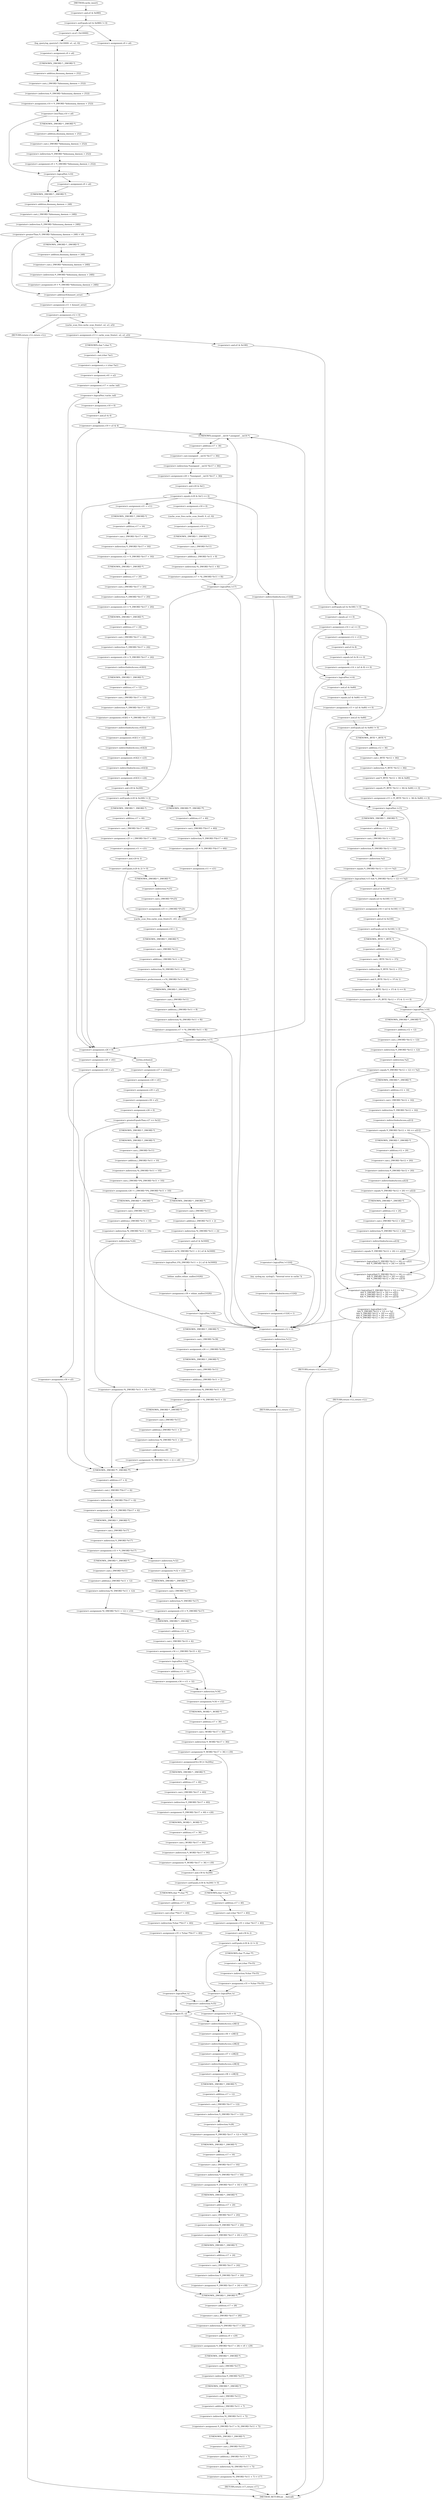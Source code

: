 digraph cache_insert {  
"1000177" [label = "(<operator>.notEquals,(a5 & 0x980) != 0)" ]
"1000178" [label = "(<operator>.and,a5 & 0x980)" ]
"1000183" [label = "(log_query,log_query(a5 | 0x10000, a1, a2, 0))" ]
"1000184" [label = "(<operator>.or,a5 | 0x10000)" ]
"1000190" [label = "(<operator>.assignment,v9 = a4)" ]
"1000193" [label = "(<operator>.assignment,v10 = *(_DWORD *)(dnsmasq_daemon + 252))" ]
"1000195" [label = "(<operator>.indirection,*(_DWORD *)(dnsmasq_daemon + 252))" ]
"1000196" [label = "(<operator>.cast,(_DWORD *)(dnsmasq_daemon + 252))" ]
"1000197" [label = "(UNKNOWN,_DWORD *,_DWORD *)" ]
"1000198" [label = "(<operator>.addition,dnsmasq_daemon + 252)" ]
"1000202" [label = "(<operator>.lessThan,v10 < a4)" ]
"1000205" [label = "(<operator>.assignment,v9 = *(_DWORD *)(dnsmasq_daemon + 252))" ]
"1000207" [label = "(<operator>.indirection,*(_DWORD *)(dnsmasq_daemon + 252))" ]
"1000208" [label = "(<operator>.cast,(_DWORD *)(dnsmasq_daemon + 252))" ]
"1000209" [label = "(UNKNOWN,_DWORD *,_DWORD *)" ]
"1000210" [label = "(<operator>.addition,dnsmasq_daemon + 252)" ]
"1000214" [label = "(<operator>.logicalNot,!v10)" ]
"1000216" [label = "(<operator>.assignment,v9 = a4)" ]
"1000220" [label = "(<operator>.greaterThan,*(_DWORD *)(dnsmasq_daemon + 248) > v9)" ]
"1000221" [label = "(<operator>.indirection,*(_DWORD *)(dnsmasq_daemon + 248))" ]
"1000222" [label = "(<operator>.cast,(_DWORD *)(dnsmasq_daemon + 248))" ]
"1000223" [label = "(UNKNOWN,_DWORD *,_DWORD *)" ]
"1000224" [label = "(<operator>.addition,dnsmasq_daemon + 248)" ]
"1000228" [label = "(<operator>.assignment,v9 = *(_DWORD *)(dnsmasq_daemon + 248))" ]
"1000230" [label = "(<operator>.indirection,*(_DWORD *)(dnsmasq_daemon + 248))" ]
"1000231" [label = "(<operator>.cast,(_DWORD *)(dnsmasq_daemon + 248))" ]
"1000232" [label = "(UNKNOWN,_DWORD *,_DWORD *)" ]
"1000233" [label = "(<operator>.addition,dnsmasq_daemon + 248)" ]
"1000238" [label = "(<operator>.assignment,v9 = a4)" ]
"1000241" [label = "(<operator>.assignment,v11 = &insert_error)" ]
"1000243" [label = "(<operator>.addressOf,&insert_error)" ]
"1000245" [label = "(<operator>.assignment,v12 = 0)" ]
"1000250" [label = "(RETURN,return v12;,return v12;)" ]
"1000252" [label = "(<operator>.assignment,v13 = cache_scan_free(a1, a2, a3, a5))" ]
"1000254" [label = "(cache_scan_free,cache_scan_free(a1, a2, a3, a5))" ]
"1000263" [label = "(<operator>.notEquals,(a5 & 0x180) != 0)" ]
"1000264" [label = "(<operator>.and,a5 & 0x180)" ]
"1000269" [label = "(<operator>.assignment,v14 = a2 == 0)" ]
"1000271" [label = "(<operator>.equals,a2 == 0)" ]
"1000277" [label = "(<operator>.assignment,v12 = v13)" ]
"1000280" [label = "(<operator>.assignment,v14 = (a5 & 8) == 0)" ]
"1000282" [label = "(<operator>.equals,(a5 & 8) == 0)" ]
"1000283" [label = "(<operator>.and,a5 & 8)" ]
"1000288" [label = "(<operator>.logicalNot,!v14)" ]
"1000291" [label = "(<operator>.assignment,v15 = (a5 & 0x80) == 0)" ]
"1000293" [label = "(<operator>.equals,(a5 & 0x80) == 0)" ]
"1000294" [label = "(<operator>.and,a5 & 0x80)" ]
"1000299" [label = "(<operator>.notEquals,(a5 & 0x80) != 0)" ]
"1000300" [label = "(<operator>.and,a5 & 0x80)" ]
"1000304" [label = "(<operator>.assignment,v15 = (*(_BYTE *)(v12 + 36) & 0x80) == 0)" ]
"1000306" [label = "(<operator>.equals,(*(_BYTE *)(v12 + 36) & 0x80) == 0)" ]
"1000307" [label = "(<operator>.and,*(_BYTE *)(v12 + 36) & 0x80)" ]
"1000308" [label = "(<operator>.indirection,*(_BYTE *)(v12 + 36))" ]
"1000309" [label = "(<operator>.cast,(_BYTE *)(v12 + 36))" ]
"1000310" [label = "(UNKNOWN,_BYTE *,_BYTE *)" ]
"1000311" [label = "(<operator>.addition,v12 + 36)" ]
"1000317" [label = "(<operator>.logicalAnd,!v15 && *(_DWORD *)(v12 + 12) == *a2)" ]
"1000318" [label = "(<operator>.logicalNot,!v15)" ]
"1000320" [label = "(<operator>.equals,*(_DWORD *)(v12 + 12) == *a2)" ]
"1000321" [label = "(<operator>.indirection,*(_DWORD *)(v12 + 12))" ]
"1000322" [label = "(<operator>.cast,(_DWORD *)(v12 + 12))" ]
"1000323" [label = "(UNKNOWN,_DWORD *,_DWORD *)" ]
"1000324" [label = "(<operator>.addition,v12 + 12)" ]
"1000327" [label = "(<operator>.indirection,*a2)" ]
"1000329" [label = "(RETURN,return v12;,return v12;)" ]
"1000331" [label = "(<operator>.assignment,v16 = (a5 & 0x100) == 0)" ]
"1000333" [label = "(<operator>.equals,(a5 & 0x100) == 0)" ]
"1000334" [label = "(<operator>.and,a5 & 0x100)" ]
"1000339" [label = "(<operator>.notEquals,(a5 & 0x100) != 0)" ]
"1000340" [label = "(<operator>.and,a5 & 0x100)" ]
"1000344" [label = "(<operator>.assignment,v16 = (*(_BYTE *)(v12 + 37) & 1) == 0)" ]
"1000346" [label = "(<operator>.equals,(*(_BYTE *)(v12 + 37) & 1) == 0)" ]
"1000347" [label = "(<operator>.and,*(_BYTE *)(v12 + 37) & 1)" ]
"1000348" [label = "(<operator>.indirection,*(_BYTE *)(v12 + 37))" ]
"1000349" [label = "(<operator>.cast,(_BYTE *)(v12 + 37))" ]
"1000350" [label = "(UNKNOWN,_BYTE *,_BYTE *)" ]
"1000351" [label = "(<operator>.addition,v12 + 37)" ]
"1000357" [label = "(<operator>.logicalAnd,!v16\n          && *(_DWORD *)(v12 + 12) == *a2\n          && *(_DWORD *)(v12 + 16) == a2[1]\n          && *(_DWORD *)(v12 + 20) == a2[2]\n          && *(_DWORD *)(v12 + 24) == a2[3])" ]
"1000358" [label = "(<operator>.logicalNot,!v16)" ]
"1000360" [label = "(<operator>.logicalAnd,*(_DWORD *)(v12 + 12) == *a2\n          && *(_DWORD *)(v12 + 16) == a2[1]\n          && *(_DWORD *)(v12 + 20) == a2[2]\n          && *(_DWORD *)(v12 + 24) == a2[3])" ]
"1000361" [label = "(<operator>.equals,*(_DWORD *)(v12 + 12) == *a2)" ]
"1000362" [label = "(<operator>.indirection,*(_DWORD *)(v12 + 12))" ]
"1000363" [label = "(<operator>.cast,(_DWORD *)(v12 + 12))" ]
"1000364" [label = "(UNKNOWN,_DWORD *,_DWORD *)" ]
"1000365" [label = "(<operator>.addition,v12 + 12)" ]
"1000368" [label = "(<operator>.indirection,*a2)" ]
"1000370" [label = "(<operator>.logicalAnd,*(_DWORD *)(v12 + 16) == a2[1]\n          && *(_DWORD *)(v12 + 20) == a2[2]\n          && *(_DWORD *)(v12 + 24) == a2[3])" ]
"1000371" [label = "(<operator>.equals,*(_DWORD *)(v12 + 16) == a2[1])" ]
"1000372" [label = "(<operator>.indirection,*(_DWORD *)(v12 + 16))" ]
"1000373" [label = "(<operator>.cast,(_DWORD *)(v12 + 16))" ]
"1000374" [label = "(UNKNOWN,_DWORD *,_DWORD *)" ]
"1000375" [label = "(<operator>.addition,v12 + 16)" ]
"1000378" [label = "(<operator>.indirectIndexAccess,a2[1])" ]
"1000381" [label = "(<operator>.logicalAnd,*(_DWORD *)(v12 + 20) == a2[2]\n          && *(_DWORD *)(v12 + 24) == a2[3])" ]
"1000382" [label = "(<operator>.equals,*(_DWORD *)(v12 + 20) == a2[2])" ]
"1000383" [label = "(<operator>.indirection,*(_DWORD *)(v12 + 20))" ]
"1000384" [label = "(<operator>.cast,(_DWORD *)(v12 + 20))" ]
"1000385" [label = "(UNKNOWN,_DWORD *,_DWORD *)" ]
"1000386" [label = "(<operator>.addition,v12 + 20)" ]
"1000389" [label = "(<operator>.indirectIndexAccess,a2[2])" ]
"1000392" [label = "(<operator>.equals,*(_DWORD *)(v12 + 24) == a2[3])" ]
"1000393" [label = "(<operator>.indirection,*(_DWORD *)(v12 + 24))" ]
"1000394" [label = "(<operator>.cast,(_DWORD *)(v12 + 24))" ]
"1000395" [label = "(UNKNOWN,_DWORD *,_DWORD *)" ]
"1000396" [label = "(<operator>.addition,v12 + 24)" ]
"1000399" [label = "(<operator>.indirectIndexAccess,a2[3])" ]
"1000403" [label = "(RETURN,return v12;,return v12;)" ]
"1000406" [label = "(<operator>.assignment,s = (char *)a1)" ]
"1000408" [label = "(<operator>.cast,(char *)a1)" ]
"1000409" [label = "(UNKNOWN,char *,char *)" ]
"1000411" [label = "(<operator>.assignment,v41 = a2)" ]
"1000414" [label = "(<operator>.assignment,v17 = cache_tail)" ]
"1000418" [label = "(<operator>.logicalNot,!cache_tail)" ]
"1000422" [label = "(<operator>.assignment,v12 = 0)" ]
"1000425" [label = "(<operator>.assignment,*v11 = 1)" ]
"1000426" [label = "(<operator>.indirection,*v11)" ]
"1000429" [label = "(RETURN,return v12;,return v12;)" ]
"1000431" [label = "(<operator>.assignment,v18 = 0)" ]
"1000434" [label = "(<operator>.assignment,v19 = a5 & 4)" ]
"1000436" [label = "(<operator>.and,a5 & 4)" ]
"1000442" [label = "(<operator>.assignment,v20 = *(unsigned __int16 *)(v17 + 36))" ]
"1000444" [label = "(<operator>.indirection,*(unsigned __int16 *)(v17 + 36))" ]
"1000445" [label = "(<operator>.cast,(unsigned __int16 *)(v17 + 36))" ]
"1000446" [label = "(UNKNOWN,unsigned __int16 *,unsigned __int16 *)" ]
"1000447" [label = "(<operator>.addition,v17 + 36)" ]
"1000451" [label = "(<operator>.equals,(v20 & 0xC) == 0)" ]
"1000452" [label = "(<operator>.and,v20 & 0xC)" ]
"1000461" [label = "(<operator>.logicalNot,!v11[4])" ]
"1000462" [label = "(<operator>.indirectIndexAccess,v11[4])" ]
"1000466" [label = "(my_syslog,my_syslog(3, \"Internal error in cache.\"))" ]
"1000469" [label = "(<operator>.assignment,v11[4] = 1)" ]
"1000470" [label = "(<operator>.indirectIndexAccess,v11[4])" ]
"1000478" [label = "(<operator>.assignment,v21 = v11)" ]
"1000481" [label = "(<operator>.assignment,v22 = *(_DWORD *)(v17 + 16))" ]
"1000483" [label = "(<operator>.indirection,*(_DWORD *)(v17 + 16))" ]
"1000484" [label = "(<operator>.cast,(_DWORD *)(v17 + 16))" ]
"1000485" [label = "(UNKNOWN,_DWORD *,_DWORD *)" ]
"1000486" [label = "(<operator>.addition,v17 + 16)" ]
"1000489" [label = "(<operator>.assignment,v23 = *(_DWORD *)(v17 + 20))" ]
"1000491" [label = "(<operator>.indirection,*(_DWORD *)(v17 + 20))" ]
"1000492" [label = "(<operator>.cast,(_DWORD *)(v17 + 20))" ]
"1000493" [label = "(UNKNOWN,_DWORD *,_DWORD *)" ]
"1000494" [label = "(<operator>.addition,v17 + 20)" ]
"1000497" [label = "(<operator>.assignment,v24 = *(_DWORD *)(v17 + 24))" ]
"1000499" [label = "(<operator>.indirection,*(_DWORD *)(v17 + 24))" ]
"1000500" [label = "(<operator>.cast,(_DWORD *)(v17 + 24))" ]
"1000501" [label = "(UNKNOWN,_DWORD *,_DWORD *)" ]
"1000502" [label = "(<operator>.addition,v17 + 24)" ]
"1000505" [label = "(<operator>.assignment,v43[0] = *(_DWORD *)(v17 + 12))" ]
"1000506" [label = "(<operator>.indirectIndexAccess,v43[0])" ]
"1000509" [label = "(<operator>.indirection,*(_DWORD *)(v17 + 12))" ]
"1000510" [label = "(<operator>.cast,(_DWORD *)(v17 + 12))" ]
"1000511" [label = "(UNKNOWN,_DWORD *,_DWORD *)" ]
"1000512" [label = "(<operator>.addition,v17 + 12)" ]
"1000515" [label = "(<operator>.assignment,v43[1] = v22)" ]
"1000516" [label = "(<operator>.indirectIndexAccess,v43[1])" ]
"1000520" [label = "(<operator>.assignment,v43[2] = v23)" ]
"1000521" [label = "(<operator>.indirectIndexAccess,v43[2])" ]
"1000525" [label = "(<operator>.assignment,v43[3] = v24)" ]
"1000526" [label = "(<operator>.indirectIndexAccess,v43[3])" ]
"1000531" [label = "(<operator>.notEquals,(v20 & 0x200) != 0)" ]
"1000532" [label = "(<operator>.and,v20 & 0x200)" ]
"1000537" [label = "(<operator>.assignment,v25 = *(_DWORD **)(v17 + 40))" ]
"1000539" [label = "(<operator>.indirection,*(_DWORD **)(v17 + 40))" ]
"1000540" [label = "(<operator>.cast,(_DWORD **)(v17 + 40))" ]
"1000541" [label = "(UNKNOWN,_DWORD **,_DWORD **)" ]
"1000542" [label = "(<operator>.addition,v17 + 40)" ]
"1000545" [label = "(<operator>.assignment,v11 = v21)" ]
"1000550" [label = "(<operator>.assignment,v25 = (_DWORD *)(v17 + 40))" ]
"1000552" [label = "(<operator>.cast,(_DWORD *)(v17 + 40))" ]
"1000553" [label = "(UNKNOWN,_DWORD *,_DWORD *)" ]
"1000554" [label = "(<operator>.addition,v17 + 40)" ]
"1000557" [label = "(<operator>.assignment,v11 = v21)" ]
"1000561" [label = "(<operator>.notEquals,(v20 & 2) != 0)" ]
"1000562" [label = "(<operator>.and,v20 & 2)" ]
"1000566" [label = "(<operator>.assignment,v25 = (_DWORD *)*v25)" ]
"1000568" [label = "(<operator>.cast,(_DWORD *)*v25)" ]
"1000569" [label = "(UNKNOWN,_DWORD *,_DWORD *)" ]
"1000570" [label = "(<operator>.indirection,*v25)" ]
"1000572" [label = "(cache_scan_free,cache_scan_free(v25, v43, a3, v20))" ]
"1000577" [label = "(<operator>.assignment,v18 = 1)" ]
"1000580" [label = "(<operator>.preIncrement,++*((_DWORD *)v11 + 9))" ]
"1000581" [label = "(<operator>.indirection,*((_DWORD *)v11 + 9))" ]
"1000582" [label = "(<operator>.addition,(_DWORD *)v11 + 9)" ]
"1000583" [label = "(<operator>.cast,(_DWORD *)v11)" ]
"1000584" [label = "(UNKNOWN,_DWORD *,_DWORD *)" ]
"1000587" [label = "(<operator>.assignment,v17 = *((_DWORD *)v11 + 8))" ]
"1000589" [label = "(<operator>.indirection,*((_DWORD *)v11 + 8))" ]
"1000590" [label = "(<operator>.addition,(_DWORD *)v11 + 8)" ]
"1000591" [label = "(<operator>.cast,(_DWORD *)v11)" ]
"1000592" [label = "(UNKNOWN,_DWORD *,_DWORD *)" ]
"1000596" [label = "(<operator>.logicalNot,!v17)" ]
"1000601" [label = "(<operator>.assignment,v18 = 0)" ]
"1000604" [label = "(cache_scan_free,cache_scan_free(0, 0, a3, 0))" ]
"1000609" [label = "(<operator>.assignment,v19 = 1)" ]
"1000612" [label = "(<operator>.assignment,v17 = *((_DWORD *)v11 + 8))" ]
"1000614" [label = "(<operator>.indirection,*((_DWORD *)v11 + 8))" ]
"1000615" [label = "(<operator>.addition,(_DWORD *)v11 + 8)" ]
"1000616" [label = "(<operator>.cast,(_DWORD *)v11)" ]
"1000617" [label = "(UNKNOWN,_DWORD *,_DWORD *)" ]
"1000621" [label = "(<operator>.logicalNot,!v17)" ]
"1000624" [label = "(<operator>.assignment,v26 = 0)" ]
"1000630" [label = "(<operator>.assignment,v27 = strlen(s))" ]
"1000632" [label = "(strlen,strlen(s))" ]
"1000634" [label = "(<operator>.assignment,v28 = v41)" ]
"1000637" [label = "(<operator>.assignment,v29 = a3)" ]
"1000640" [label = "(<operator>.assignment,v30 = a5)" ]
"1000643" [label = "(<operator>.assignment,v26 = 0)" ]
"1000647" [label = "(<operator>.greaterEqualsThan,v27 >= 0x32)" ]
"1000651" [label = "(<operator>.assignment,v26 = (_DWORD *)*((_DWORD *)v11 + 10))" ]
"1000653" [label = "(<operator>.cast,(_DWORD *)*((_DWORD *)v11 + 10))" ]
"1000654" [label = "(UNKNOWN,_DWORD *,_DWORD *)" ]
"1000655" [label = "(<operator>.indirection,*((_DWORD *)v11 + 10))" ]
"1000656" [label = "(<operator>.addition,(_DWORD *)v11 + 10)" ]
"1000657" [label = "(<operator>.cast,(_DWORD *)v11)" ]
"1000658" [label = "(UNKNOWN,_DWORD *,_DWORD *)" ]
"1000664" [label = "(<operator>.assignment,*((_DWORD *)v11 + 10) = *v26)" ]
"1000665" [label = "(<operator>.indirection,*((_DWORD *)v11 + 10))" ]
"1000666" [label = "(<operator>.addition,(_DWORD *)v11 + 10)" ]
"1000667" [label = "(<operator>.cast,(_DWORD *)v11)" ]
"1000668" [label = "(UNKNOWN,_DWORD *,_DWORD *)" ]
"1000671" [label = "(<operator>.indirection,*v26)" ]
"1000676" [label = "(<operator>.logicalNot,!(*((_DWORD *)v11 + 2) | a5 & 0x5000))" ]
"1000677" [label = "(<operator>.or,*((_DWORD *)v11 + 2) | a5 & 0x5000)" ]
"1000678" [label = "(<operator>.indirection,*((_DWORD *)v11 + 2))" ]
"1000679" [label = "(<operator>.addition,(_DWORD *)v11 + 2)" ]
"1000680" [label = "(<operator>.cast,(_DWORD *)v11)" ]
"1000681" [label = "(UNKNOWN,_DWORD *,_DWORD *)" ]
"1000684" [label = "(<operator>.and,a5 & 0x5000)" ]
"1000688" [label = "(<operator>.assignment,v39 = whine_malloc(1028))" ]
"1000690" [label = "(whine_malloc,whine_malloc(1028))" ]
"1000693" [label = "(<operator>.logicalNot,!v39)" ]
"1000696" [label = "(<operator>.assignment,v26 = (_DWORD *)v39)" ]
"1000698" [label = "(<operator>.cast,(_DWORD *)v39)" ]
"1000699" [label = "(UNKNOWN,_DWORD *,_DWORD *)" ]
"1000701" [label = "(<operator>.assignment,v40 = *((_DWORD *)v11 + 2))" ]
"1000703" [label = "(<operator>.indirection,*((_DWORD *)v11 + 2))" ]
"1000704" [label = "(<operator>.addition,(_DWORD *)v11 + 2)" ]
"1000705" [label = "(<operator>.cast,(_DWORD *)v11)" ]
"1000706" [label = "(UNKNOWN,_DWORD *,_DWORD *)" ]
"1000711" [label = "(<operator>.assignment,*((_DWORD *)v11 + 2) = v40 - 1)" ]
"1000712" [label = "(<operator>.indirection,*((_DWORD *)v11 + 2))" ]
"1000713" [label = "(<operator>.addition,(_DWORD *)v11 + 2)" ]
"1000714" [label = "(<operator>.cast,(_DWORD *)v11)" ]
"1000715" [label = "(UNKNOWN,_DWORD *,_DWORD *)" ]
"1000718" [label = "(<operator>.subtraction,v40 - 1)" ]
"1000723" [label = "(<operator>.assignment,v28 = v41)" ]
"1000726" [label = "(<operator>.assignment,v29 = a3)" ]
"1000729" [label = "(<operator>.assignment,v30 = a5)" ]
"1000732" [label = "(<operator>.assignment,v32 = *(_DWORD **)(v17 + 4))" ]
"1000734" [label = "(<operator>.indirection,*(_DWORD **)(v17 + 4))" ]
"1000735" [label = "(<operator>.cast,(_DWORD **)(v17 + 4))" ]
"1000736" [label = "(UNKNOWN,_DWORD **,_DWORD **)" ]
"1000737" [label = "(<operator>.addition,v17 + 4)" ]
"1000740" [label = "(<operator>.assignment,v33 = *(_DWORD *)v17)" ]
"1000742" [label = "(<operator>.indirection,*(_DWORD *)v17)" ]
"1000743" [label = "(<operator>.cast,(_DWORD *)v17)" ]
"1000744" [label = "(UNKNOWN,_DWORD *,_DWORD *)" ]
"1000749" [label = "(<operator>.assignment,*v32 = v33)" ]
"1000750" [label = "(<operator>.indirection,*v32)" ]
"1000753" [label = "(<operator>.assignment,v33 = *(_DWORD *)v17)" ]
"1000755" [label = "(<operator>.indirection,*(_DWORD *)v17)" ]
"1000756" [label = "(<operator>.cast,(_DWORD *)v17)" ]
"1000757" [label = "(UNKNOWN,_DWORD *,_DWORD *)" ]
"1000761" [label = "(<operator>.assignment,*((_DWORD *)v11 + 12) = v33)" ]
"1000762" [label = "(<operator>.indirection,*((_DWORD *)v11 + 12))" ]
"1000763" [label = "(<operator>.addition,(_DWORD *)v11 + 12)" ]
"1000764" [label = "(<operator>.cast,(_DWORD *)v11)" ]
"1000765" [label = "(UNKNOWN,_DWORD *,_DWORD *)" ]
"1000769" [label = "(<operator>.assignment,v34 = (_DWORD *)(v33 + 4))" ]
"1000771" [label = "(<operator>.cast,(_DWORD *)(v33 + 4))" ]
"1000772" [label = "(UNKNOWN,_DWORD *,_DWORD *)" ]
"1000773" [label = "(<operator>.addition,v33 + 4)" ]
"1000777" [label = "(<operator>.logicalNot,!v33)" ]
"1000779" [label = "(<operator>.assignment,v34 = v11 + 32)" ]
"1000781" [label = "(<operator>.addition,v11 + 32)" ]
"1000784" [label = "(<operator>.assignment,*v34 = v32)" ]
"1000785" [label = "(<operator>.indirection,*v34)" ]
"1000788" [label = "(<operator>.assignment,*(_WORD *)(v17 + 36) = v30)" ]
"1000789" [label = "(<operator>.indirection,*(_WORD *)(v17 + 36))" ]
"1000790" [label = "(<operator>.cast,(_WORD *)(v17 + 36))" ]
"1000791" [label = "(UNKNOWN,_WORD *,_WORD *)" ]
"1000792" [label = "(<operator>.addition,v17 + 36)" ]
"1000799" [label = "(<operators>.assignmentOr,v30 |= 0x200u)" ]
"1000802" [label = "(<operator>.assignment,*(_DWORD *)(v17 + 40) = v26)" ]
"1000803" [label = "(<operator>.indirection,*(_DWORD *)(v17 + 40))" ]
"1000804" [label = "(<operator>.cast,(_DWORD *)(v17 + 40))" ]
"1000805" [label = "(UNKNOWN,_DWORD *,_DWORD *)" ]
"1000806" [label = "(<operator>.addition,v17 + 40)" ]
"1000810" [label = "(<operator>.assignment,*(_WORD *)(v17 + 36) = v30)" ]
"1000811" [label = "(<operator>.indirection,*(_WORD *)(v17 + 36))" ]
"1000812" [label = "(<operator>.cast,(_WORD *)(v17 + 36))" ]
"1000813" [label = "(UNKNOWN,_WORD *,_WORD *)" ]
"1000814" [label = "(<operator>.addition,v17 + 36)" ]
"1000819" [label = "(<operator>.notEquals,(v30 & 0x200) != 0)" ]
"1000820" [label = "(<operator>.and,v30 & 0x200)" ]
"1000825" [label = "(<operator>.assignment,v35 = *(char **)(v17 + 40))" ]
"1000827" [label = "(<operator>.indirection,*(char **)(v17 + 40))" ]
"1000828" [label = "(<operator>.cast,(char **)(v17 + 40))" ]
"1000829" [label = "(UNKNOWN,char **,char **)" ]
"1000830" [label = "(<operator>.addition,v17 + 40)" ]
"1000834" [label = "(<operator>.logicalNot,!s)" ]
"1000838" [label = "(<operator>.assignment,*v35 = 0)" ]
"1000839" [label = "(<operator>.indirection,*v35)" ]
"1000845" [label = "(<operator>.assignment,v35 = (char *)(v17 + 40))" ]
"1000847" [label = "(<operator>.cast,(char *)(v17 + 40))" ]
"1000848" [label = "(UNKNOWN,char *,char *)" ]
"1000849" [label = "(<operator>.addition,v17 + 40)" ]
"1000853" [label = "(<operator>.notEquals,(v30 & 2) != 0)" ]
"1000854" [label = "(<operator>.and,v30 & 2)" ]
"1000858" [label = "(<operator>.assignment,v35 = *(char **)v35)" ]
"1000860" [label = "(<operator>.indirection,*(char **)v35)" ]
"1000861" [label = "(<operator>.cast,(char **)v35)" ]
"1000862" [label = "(UNKNOWN,char **,char **)" ]
"1000865" [label = "(<operator>.logicalNot,!s)" ]
"1000868" [label = "(strcpy,strcpy(v35, s))" ]
"1000875" [label = "(<operator>.assignment,v36 = v28[1])" ]
"1000877" [label = "(<operator>.indirectIndexAccess,v28[1])" ]
"1000880" [label = "(<operator>.assignment,v37 = v28[2])" ]
"1000882" [label = "(<operator>.indirectIndexAccess,v28[2])" ]
"1000885" [label = "(<operator>.assignment,v38 = v28[3])" ]
"1000887" [label = "(<operator>.indirectIndexAccess,v28[3])" ]
"1000890" [label = "(<operator>.assignment,*(_DWORD *)(v17 + 12) = *v28)" ]
"1000891" [label = "(<operator>.indirection,*(_DWORD *)(v17 + 12))" ]
"1000892" [label = "(<operator>.cast,(_DWORD *)(v17 + 12))" ]
"1000893" [label = "(UNKNOWN,_DWORD *,_DWORD *)" ]
"1000894" [label = "(<operator>.addition,v17 + 12)" ]
"1000897" [label = "(<operator>.indirection,*v28)" ]
"1000899" [label = "(<operator>.assignment,*(_DWORD *)(v17 + 16) = v36)" ]
"1000900" [label = "(<operator>.indirection,*(_DWORD *)(v17 + 16))" ]
"1000901" [label = "(<operator>.cast,(_DWORD *)(v17 + 16))" ]
"1000902" [label = "(UNKNOWN,_DWORD *,_DWORD *)" ]
"1000903" [label = "(<operator>.addition,v17 + 16)" ]
"1000907" [label = "(<operator>.assignment,*(_DWORD *)(v17 + 20) = v37)" ]
"1000908" [label = "(<operator>.indirection,*(_DWORD *)(v17 + 20))" ]
"1000909" [label = "(<operator>.cast,(_DWORD *)(v17 + 20))" ]
"1000910" [label = "(UNKNOWN,_DWORD *,_DWORD *)" ]
"1000911" [label = "(<operator>.addition,v17 + 20)" ]
"1000915" [label = "(<operator>.assignment,*(_DWORD *)(v17 + 24) = v38)" ]
"1000916" [label = "(<operator>.indirection,*(_DWORD *)(v17 + 24))" ]
"1000917" [label = "(<operator>.cast,(_DWORD *)(v17 + 24))" ]
"1000918" [label = "(UNKNOWN,_DWORD *,_DWORD *)" ]
"1000919" [label = "(<operator>.addition,v17 + 24)" ]
"1000923" [label = "(<operator>.assignment,*(_DWORD *)(v17 + 28) = v9 + v29)" ]
"1000924" [label = "(<operator>.indirection,*(_DWORD *)(v17 + 28))" ]
"1000925" [label = "(<operator>.cast,(_DWORD *)(v17 + 28))" ]
"1000926" [label = "(UNKNOWN,_DWORD *,_DWORD *)" ]
"1000927" [label = "(<operator>.addition,v17 + 28)" ]
"1000930" [label = "(<operator>.addition,v9 + v29)" ]
"1000933" [label = "(<operator>.assignment,*(_DWORD *)v17 = *((_DWORD *)v11 + 7))" ]
"1000934" [label = "(<operator>.indirection,*(_DWORD *)v17)" ]
"1000935" [label = "(<operator>.cast,(_DWORD *)v17)" ]
"1000936" [label = "(UNKNOWN,_DWORD *,_DWORD *)" ]
"1000938" [label = "(<operator>.indirection,*((_DWORD *)v11 + 7))" ]
"1000939" [label = "(<operator>.addition,(_DWORD *)v11 + 7)" ]
"1000940" [label = "(<operator>.cast,(_DWORD *)v11)" ]
"1000941" [label = "(UNKNOWN,_DWORD *,_DWORD *)" ]
"1000944" [label = "(<operator>.assignment,*((_DWORD *)v11 + 7) = v17)" ]
"1000945" [label = "(<operator>.indirection,*((_DWORD *)v11 + 7))" ]
"1000946" [label = "(<operator>.addition,(_DWORD *)v11 + 7)" ]
"1000947" [label = "(<operator>.cast,(_DWORD *)v11)" ]
"1000948" [label = "(UNKNOWN,_DWORD *,_DWORD *)" ]
"1000952" [label = "(RETURN,return v17;,return v17;)" ]
"1000135" [label = "(METHOD,cache_insert)" ]
"1000954" [label = "(METHOD_RETURN,int __fastcall)" ]
  "1000177" -> "1000184" 
  "1000177" -> "1000238" 
  "1000178" -> "1000177" 
  "1000183" -> "1000190" 
  "1000184" -> "1000183" 
  "1000190" -> "1000197" 
  "1000193" -> "1000202" 
  "1000195" -> "1000193" 
  "1000196" -> "1000195" 
  "1000197" -> "1000198" 
  "1000198" -> "1000196" 
  "1000202" -> "1000209" 
  "1000202" -> "1000214" 
  "1000205" -> "1000214" 
  "1000207" -> "1000205" 
  "1000208" -> "1000207" 
  "1000209" -> "1000210" 
  "1000210" -> "1000208" 
  "1000214" -> "1000223" 
  "1000214" -> "1000216" 
  "1000216" -> "1000223" 
  "1000220" -> "1000232" 
  "1000220" -> "1000243" 
  "1000221" -> "1000220" 
  "1000222" -> "1000221" 
  "1000223" -> "1000224" 
  "1000224" -> "1000222" 
  "1000228" -> "1000243" 
  "1000230" -> "1000228" 
  "1000231" -> "1000230" 
  "1000232" -> "1000233" 
  "1000233" -> "1000231" 
  "1000238" -> "1000243" 
  "1000241" -> "1000245" 
  "1000243" -> "1000241" 
  "1000245" -> "1000250" 
  "1000245" -> "1000254" 
  "1000250" -> "1000954" 
  "1000252" -> "1000264" 
  "1000252" -> "1000409" 
  "1000254" -> "1000252" 
  "1000263" -> "1000271" 
  "1000263" -> "1000422" 
  "1000264" -> "1000263" 
  "1000269" -> "1000277" 
  "1000269" -> "1000288" 
  "1000271" -> "1000269" 
  "1000277" -> "1000283" 
  "1000280" -> "1000288" 
  "1000282" -> "1000280" 
  "1000283" -> "1000282" 
  "1000288" -> "1000294" 
  "1000288" -> "1000422" 
  "1000291" -> "1000300" 
  "1000293" -> "1000291" 
  "1000294" -> "1000293" 
  "1000299" -> "1000310" 
  "1000299" -> "1000318" 
  "1000300" -> "1000299" 
  "1000304" -> "1000318" 
  "1000306" -> "1000304" 
  "1000307" -> "1000306" 
  "1000308" -> "1000307" 
  "1000309" -> "1000308" 
  "1000310" -> "1000311" 
  "1000311" -> "1000309" 
  "1000317" -> "1000329" 
  "1000317" -> "1000334" 
  "1000318" -> "1000323" 
  "1000318" -> "1000317" 
  "1000320" -> "1000317" 
  "1000321" -> "1000327" 
  "1000322" -> "1000321" 
  "1000323" -> "1000324" 
  "1000324" -> "1000322" 
  "1000327" -> "1000320" 
  "1000329" -> "1000954" 
  "1000331" -> "1000340" 
  "1000333" -> "1000331" 
  "1000334" -> "1000333" 
  "1000339" -> "1000350" 
  "1000339" -> "1000358" 
  "1000340" -> "1000339" 
  "1000344" -> "1000358" 
  "1000346" -> "1000344" 
  "1000347" -> "1000346" 
  "1000348" -> "1000347" 
  "1000349" -> "1000348" 
  "1000350" -> "1000351" 
  "1000351" -> "1000349" 
  "1000357" -> "1000403" 
  "1000357" -> "1000422" 
  "1000358" -> "1000364" 
  "1000358" -> "1000357" 
  "1000360" -> "1000357" 
  "1000361" -> "1000374" 
  "1000361" -> "1000360" 
  "1000362" -> "1000368" 
  "1000363" -> "1000362" 
  "1000364" -> "1000365" 
  "1000365" -> "1000363" 
  "1000368" -> "1000361" 
  "1000370" -> "1000360" 
  "1000371" -> "1000385" 
  "1000371" -> "1000370" 
  "1000372" -> "1000378" 
  "1000373" -> "1000372" 
  "1000374" -> "1000375" 
  "1000375" -> "1000373" 
  "1000378" -> "1000371" 
  "1000381" -> "1000370" 
  "1000382" -> "1000395" 
  "1000382" -> "1000381" 
  "1000383" -> "1000389" 
  "1000384" -> "1000383" 
  "1000385" -> "1000386" 
  "1000386" -> "1000384" 
  "1000389" -> "1000382" 
  "1000392" -> "1000381" 
  "1000393" -> "1000399" 
  "1000394" -> "1000393" 
  "1000395" -> "1000396" 
  "1000396" -> "1000394" 
  "1000399" -> "1000392" 
  "1000403" -> "1000954" 
  "1000406" -> "1000411" 
  "1000408" -> "1000406" 
  "1000409" -> "1000408" 
  "1000411" -> "1000414" 
  "1000414" -> "1000418" 
  "1000418" -> "1000422" 
  "1000418" -> "1000431" 
  "1000422" -> "1000426" 
  "1000425" -> "1000429" 
  "1000426" -> "1000425" 
  "1000429" -> "1000954" 
  "1000431" -> "1000436" 
  "1000434" -> "1000446" 
  "1000434" -> "1000624" 
  "1000436" -> "1000434" 
  "1000442" -> "1000452" 
  "1000444" -> "1000442" 
  "1000445" -> "1000444" 
  "1000446" -> "1000447" 
  "1000447" -> "1000445" 
  "1000451" -> "1000624" 
  "1000451" -> "1000462" 
  "1000451" -> "1000478" 
  "1000451" -> "1000601" 
  "1000452" -> "1000451" 
  "1000461" -> "1000466" 
  "1000461" -> "1000422" 
  "1000462" -> "1000461" 
  "1000466" -> "1000470" 
  "1000469" -> "1000422" 
  "1000470" -> "1000469" 
  "1000478" -> "1000485" 
  "1000481" -> "1000493" 
  "1000483" -> "1000481" 
  "1000484" -> "1000483" 
  "1000485" -> "1000486" 
  "1000486" -> "1000484" 
  "1000489" -> "1000501" 
  "1000491" -> "1000489" 
  "1000492" -> "1000491" 
  "1000493" -> "1000494" 
  "1000494" -> "1000492" 
  "1000497" -> "1000506" 
  "1000499" -> "1000497" 
  "1000500" -> "1000499" 
  "1000501" -> "1000502" 
  "1000502" -> "1000500" 
  "1000505" -> "1000516" 
  "1000506" -> "1000511" 
  "1000509" -> "1000505" 
  "1000510" -> "1000509" 
  "1000511" -> "1000512" 
  "1000512" -> "1000510" 
  "1000515" -> "1000521" 
  "1000516" -> "1000515" 
  "1000520" -> "1000526" 
  "1000521" -> "1000520" 
  "1000525" -> "1000532" 
  "1000526" -> "1000525" 
  "1000531" -> "1000541" 
  "1000531" -> "1000553" 
  "1000532" -> "1000531" 
  "1000537" -> "1000545" 
  "1000539" -> "1000537" 
  "1000540" -> "1000539" 
  "1000541" -> "1000542" 
  "1000542" -> "1000540" 
  "1000545" -> "1000572" 
  "1000550" -> "1000557" 
  "1000552" -> "1000550" 
  "1000553" -> "1000554" 
  "1000554" -> "1000552" 
  "1000557" -> "1000562" 
  "1000561" -> "1000569" 
  "1000561" -> "1000572" 
  "1000562" -> "1000561" 
  "1000566" -> "1000572" 
  "1000568" -> "1000566" 
  "1000569" -> "1000570" 
  "1000570" -> "1000568" 
  "1000572" -> "1000577" 
  "1000577" -> "1000584" 
  "1000580" -> "1000592" 
  "1000581" -> "1000580" 
  "1000582" -> "1000581" 
  "1000583" -> "1000582" 
  "1000584" -> "1000583" 
  "1000587" -> "1000596" 
  "1000589" -> "1000587" 
  "1000590" -> "1000589" 
  "1000591" -> "1000590" 
  "1000592" -> "1000591" 
  "1000596" -> "1000446" 
  "1000596" -> "1000624" 
  "1000596" -> "1000422" 
  "1000601" -> "1000604" 
  "1000604" -> "1000609" 
  "1000609" -> "1000617" 
  "1000612" -> "1000621" 
  "1000614" -> "1000612" 
  "1000615" -> "1000614" 
  "1000616" -> "1000615" 
  "1000617" -> "1000616" 
  "1000621" -> "1000446" 
  "1000621" -> "1000624" 
  "1000621" -> "1000422" 
  "1000624" -> "1000632" 
  "1000624" -> "1000723" 
  "1000630" -> "1000634" 
  "1000632" -> "1000630" 
  "1000634" -> "1000637" 
  "1000637" -> "1000640" 
  "1000640" -> "1000643" 
  "1000643" -> "1000647" 
  "1000647" -> "1000654" 
  "1000647" -> "1000736" 
  "1000651" -> "1000668" 
  "1000651" -> "1000681" 
  "1000653" -> "1000651" 
  "1000654" -> "1000658" 
  "1000655" -> "1000653" 
  "1000656" -> "1000655" 
  "1000657" -> "1000656" 
  "1000658" -> "1000657" 
  "1000664" -> "1000736" 
  "1000665" -> "1000671" 
  "1000666" -> "1000665" 
  "1000667" -> "1000666" 
  "1000668" -> "1000667" 
  "1000671" -> "1000664" 
  "1000676" -> "1000422" 
  "1000676" -> "1000690" 
  "1000677" -> "1000676" 
  "1000678" -> "1000684" 
  "1000679" -> "1000678" 
  "1000680" -> "1000679" 
  "1000681" -> "1000680" 
  "1000684" -> "1000677" 
  "1000688" -> "1000693" 
  "1000690" -> "1000688" 
  "1000693" -> "1000422" 
  "1000693" -> "1000699" 
  "1000696" -> "1000706" 
  "1000698" -> "1000696" 
  "1000699" -> "1000698" 
  "1000701" -> "1000715" 
  "1000701" -> "1000736" 
  "1000703" -> "1000701" 
  "1000704" -> "1000703" 
  "1000705" -> "1000704" 
  "1000706" -> "1000705" 
  "1000711" -> "1000736" 
  "1000712" -> "1000718" 
  "1000713" -> "1000712" 
  "1000714" -> "1000713" 
  "1000715" -> "1000714" 
  "1000718" -> "1000711" 
  "1000723" -> "1000726" 
  "1000726" -> "1000729" 
  "1000729" -> "1000736" 
  "1000732" -> "1000744" 
  "1000734" -> "1000732" 
  "1000735" -> "1000734" 
  "1000736" -> "1000737" 
  "1000737" -> "1000735" 
  "1000740" -> "1000765" 
  "1000740" -> "1000750" 
  "1000742" -> "1000740" 
  "1000743" -> "1000742" 
  "1000744" -> "1000743" 
  "1000749" -> "1000757" 
  "1000750" -> "1000749" 
  "1000753" -> "1000772" 
  "1000755" -> "1000753" 
  "1000756" -> "1000755" 
  "1000757" -> "1000756" 
  "1000761" -> "1000772" 
  "1000762" -> "1000761" 
  "1000763" -> "1000762" 
  "1000764" -> "1000763" 
  "1000765" -> "1000764" 
  "1000769" -> "1000777" 
  "1000771" -> "1000769" 
  "1000772" -> "1000773" 
  "1000773" -> "1000771" 
  "1000777" -> "1000781" 
  "1000777" -> "1000785" 
  "1000779" -> "1000785" 
  "1000781" -> "1000779" 
  "1000784" -> "1000791" 
  "1000785" -> "1000784" 
  "1000788" -> "1000799" 
  "1000788" -> "1000820" 
  "1000789" -> "1000788" 
  "1000790" -> "1000789" 
  "1000791" -> "1000792" 
  "1000792" -> "1000790" 
  "1000799" -> "1000805" 
  "1000802" -> "1000813" 
  "1000803" -> "1000802" 
  "1000804" -> "1000803" 
  "1000805" -> "1000806" 
  "1000806" -> "1000804" 
  "1000810" -> "1000820" 
  "1000811" -> "1000810" 
  "1000812" -> "1000811" 
  "1000813" -> "1000814" 
  "1000814" -> "1000812" 
  "1000819" -> "1000829" 
  "1000819" -> "1000848" 
  "1000820" -> "1000819" 
  "1000825" -> "1000834" 
  "1000827" -> "1000825" 
  "1000828" -> "1000827" 
  "1000829" -> "1000830" 
  "1000830" -> "1000828" 
  "1000834" -> "1000839" 
  "1000834" -> "1000868" 
  "1000838" -> "1000926" 
  "1000838" -> "1000877" 
  "1000839" -> "1000838" 
  "1000845" -> "1000854" 
  "1000847" -> "1000845" 
  "1000848" -> "1000849" 
  "1000849" -> "1000847" 
  "1000853" -> "1000862" 
  "1000853" -> "1000865" 
  "1000854" -> "1000853" 
  "1000858" -> "1000865" 
  "1000860" -> "1000858" 
  "1000861" -> "1000860" 
  "1000862" -> "1000861" 
  "1000865" -> "1000839" 
  "1000865" -> "1000868" 
  "1000868" -> "1000926" 
  "1000868" -> "1000877" 
  "1000875" -> "1000882" 
  "1000877" -> "1000875" 
  "1000880" -> "1000887" 
  "1000882" -> "1000880" 
  "1000885" -> "1000893" 
  "1000887" -> "1000885" 
  "1000890" -> "1000902" 
  "1000891" -> "1000897" 
  "1000892" -> "1000891" 
  "1000893" -> "1000894" 
  "1000894" -> "1000892" 
  "1000897" -> "1000890" 
  "1000899" -> "1000910" 
  "1000900" -> "1000899" 
  "1000901" -> "1000900" 
  "1000902" -> "1000903" 
  "1000903" -> "1000901" 
  "1000907" -> "1000918" 
  "1000908" -> "1000907" 
  "1000909" -> "1000908" 
  "1000910" -> "1000911" 
  "1000911" -> "1000909" 
  "1000915" -> "1000926" 
  "1000916" -> "1000915" 
  "1000917" -> "1000916" 
  "1000918" -> "1000919" 
  "1000919" -> "1000917" 
  "1000923" -> "1000936" 
  "1000924" -> "1000930" 
  "1000925" -> "1000924" 
  "1000926" -> "1000927" 
  "1000927" -> "1000925" 
  "1000930" -> "1000923" 
  "1000933" -> "1000948" 
  "1000934" -> "1000941" 
  "1000935" -> "1000934" 
  "1000936" -> "1000935" 
  "1000938" -> "1000933" 
  "1000939" -> "1000938" 
  "1000940" -> "1000939" 
  "1000941" -> "1000940" 
  "1000944" -> "1000952" 
  "1000945" -> "1000944" 
  "1000946" -> "1000945" 
  "1000947" -> "1000946" 
  "1000948" -> "1000947" 
  "1000952" -> "1000954" 
  "1000135" -> "1000178" 
}
